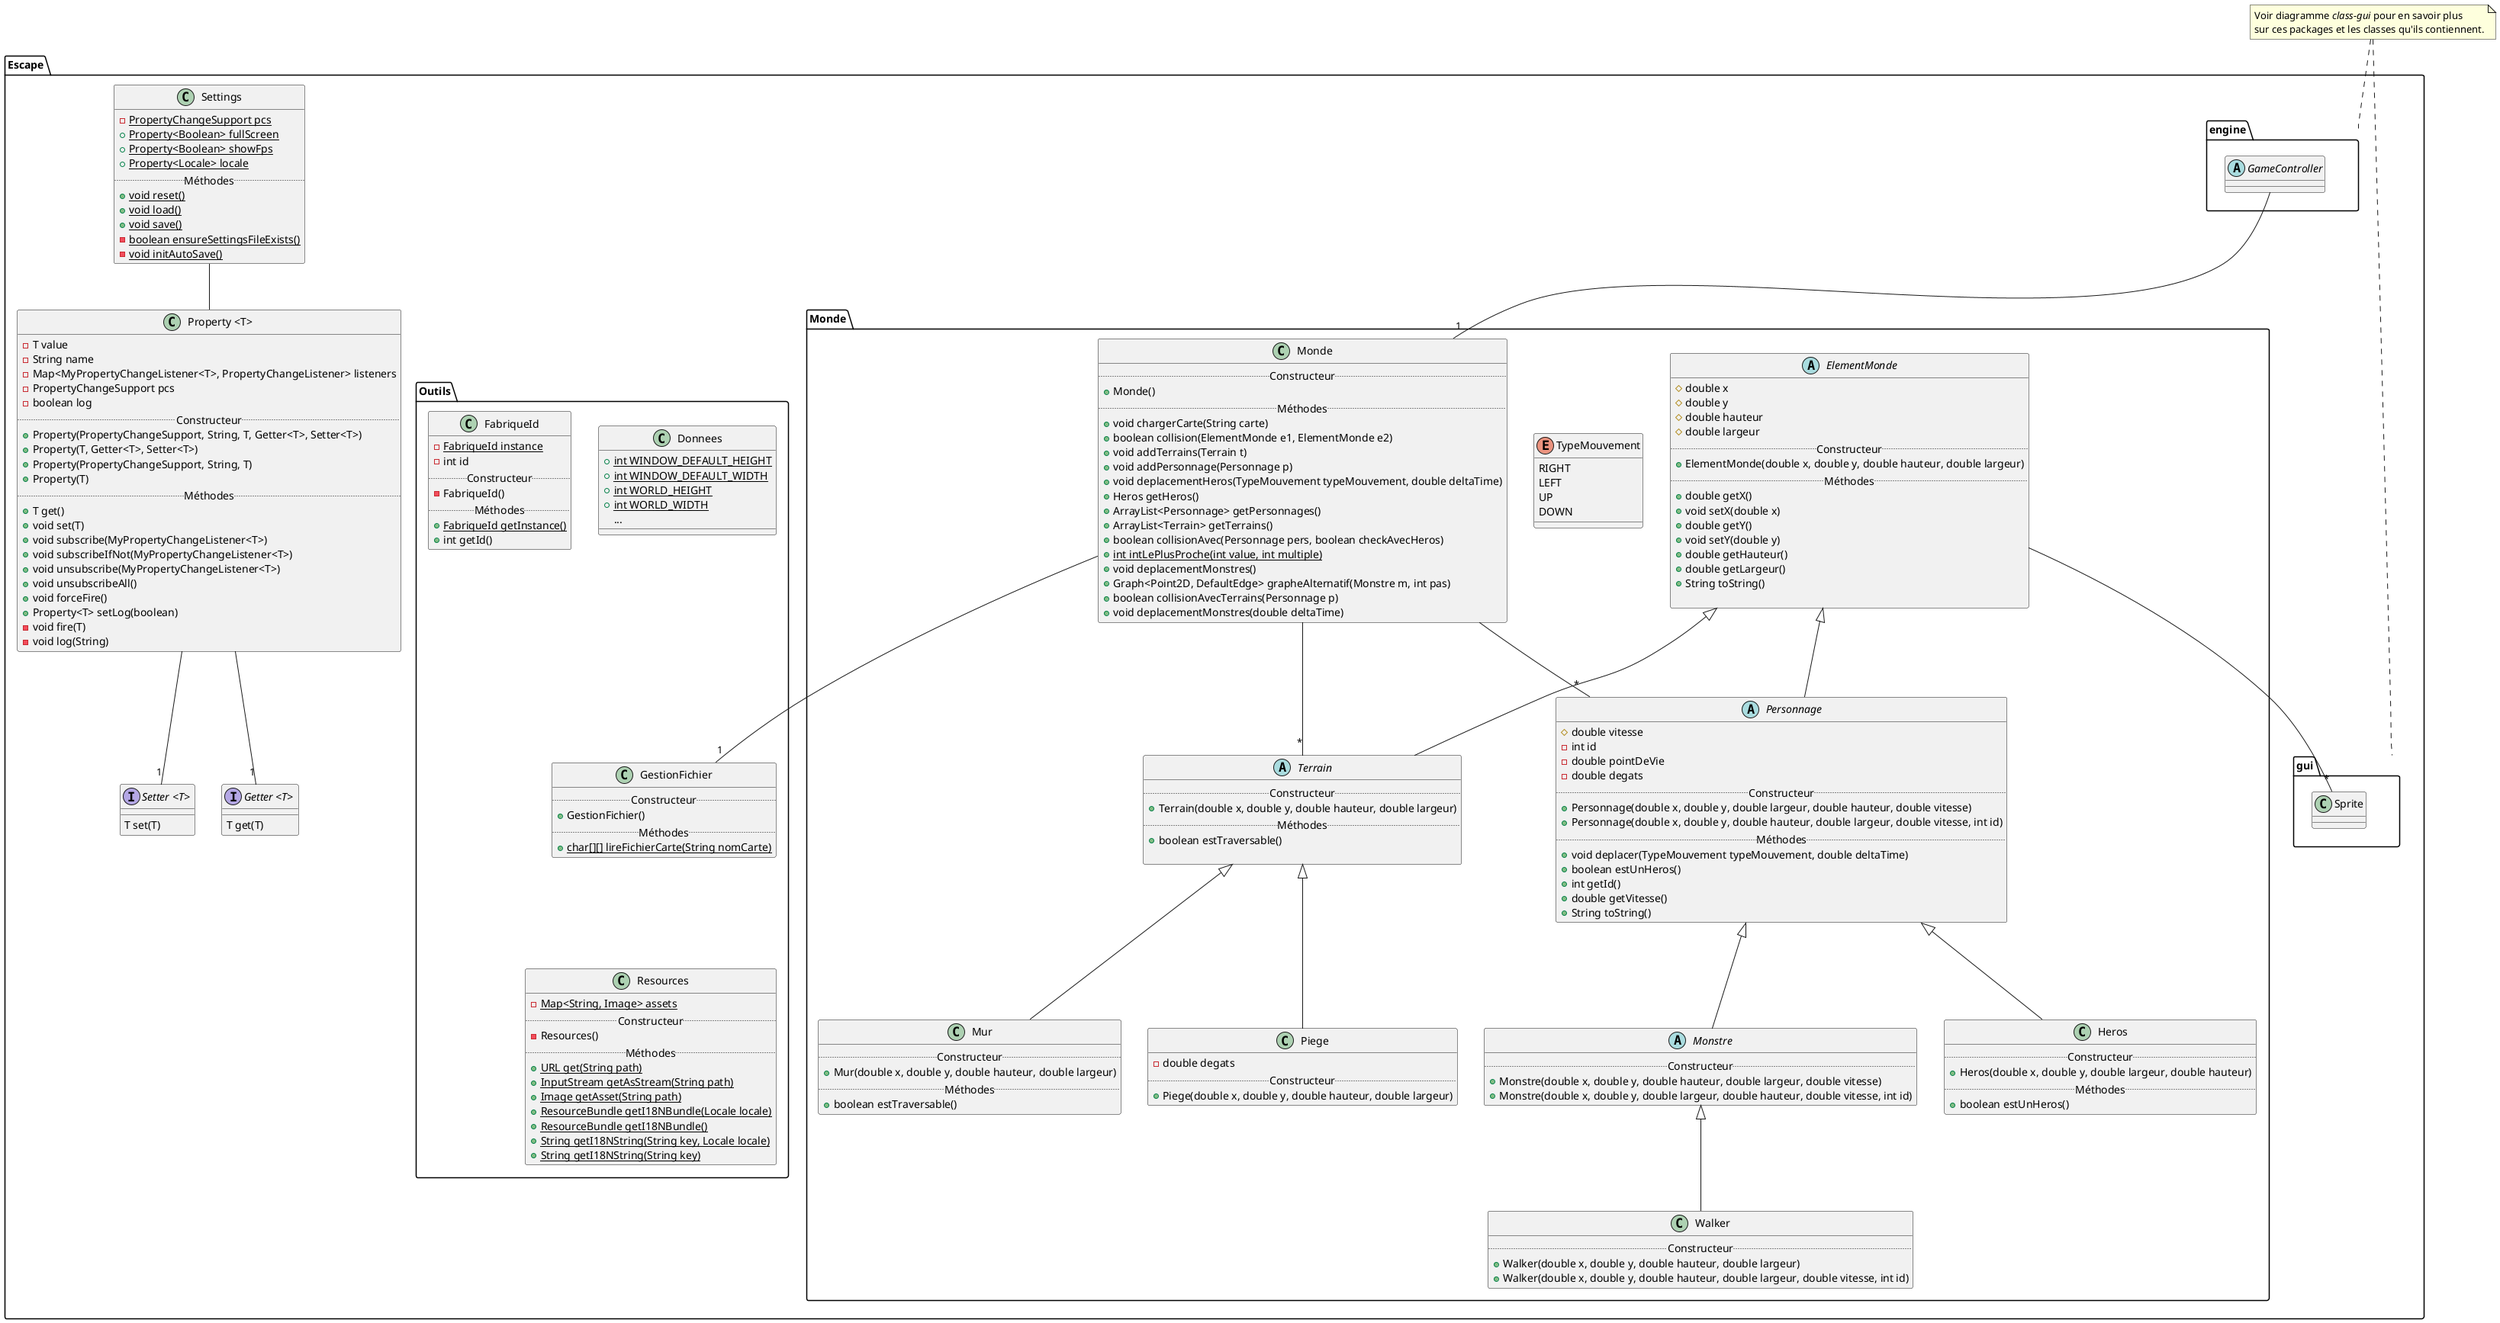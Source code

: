 @startuml
package Escape {

  package Monde {
    abstract class ElementMonde {
      # double x
      # double y
      # double hauteur
      # double largeur
      ..Constructeur..
      + ElementMonde(double x, double y, double hauteur, double largeur)
      ..Méthodes..
      + double getX()
      + void setX(double x)
      + double getY()
      + void setY(double y)
      + double getHauteur()
      + double getLargeur()
      + String toString()

    }
    abstract class Terrain {
      ..Constructeur..
      + Terrain(double x, double y, double hauteur, double largeur)
      ..Méthodes..
      + boolean estTraversable()

    }

    class Mur {
      ..Constructeur..
      + Mur(double x, double y, double hauteur, double largeur)
      ..Méthodes..
      + boolean estTraversable()
    }

    class Piege extends Terrain {
        - double degats
        ..Constructeur..
        + Piege(double x, double y, double hauteur, double largeur)
    }


    abstract class Personnage {
      # double vitesse
      - int id
      - double pointDeVie
      - double degats
      ..Constructeur..
      + Personnage(double x, double y, double largeur, double hauteur, double vitesse)
      + Personnage(double x, double y, double hauteur, double largeur, double vitesse, int id)
      ..Méthodes..
      + void deplacer(TypeMouvement typeMouvement, double deltaTime)
      + boolean estUnHeros()
      + int getId()
      + double getVitesse()
      + String toString()
    }

    enum TypeMouvement{
        RIGHT
        LEFT
        UP
        DOWN
    }

    class Heros {
      ..Constructeur..
      + Heros(double x, double y, double largeur, double hauteur)
      ..Méthodes..
      + boolean estUnHeros()
    }

    abstract class Monstre {
      ..Constructeur..
      + Monstre(double x, double y, double hauteur, double largeur, double vitesse)
      + Monstre(double x, double y, double largeur, double hauteur, double vitesse, int id)
    }

    class Walker {
      ..Constructeur..
      + Walker(double x, double y, double hauteur, double largeur)
      + Walker(double x, double y, double hauteur, double largeur, double vitesse, int id)
    }

    class Monde {
      ..Constructeur..
      + Monde()
      ..Méthodes..
      + void chargerCarte(String carte)
      + boolean collision(ElementMonde e1, ElementMonde e2)
      + void addTerrains(Terrain t)
      + void addPersonnage(Personnage p)
      + void deplacementHeros(TypeMouvement typeMouvement, double deltaTime)
      + Heros getHeros()
      + ArrayList<Personnage> getPersonnages()
      + ArrayList<Terrain> getTerrains()
      + boolean collisionAvec(Personnage pers, boolean checkAvecHeros)
      + {static} int intLePlusProche(int value, int multiple)
      + void deplacementMonstres()
      + Graph<Point2D, DefaultEdge> grapheAlternatif(Monstre m, int pas)
      + boolean collisionAvecTerrains(Personnage p)
      + void deplacementMonstres(double deltaTime)
    }
  }

  package Outils {
    class Donnees {
      + {static} int WINDOW_DEFAULT_HEIGHT
      + {static} int WINDOW_DEFAULT_WIDTH
      + {static} int WORLD_HEIGHT
      + {static} int WORLD_WIDTH
      ...
    }

    class GestionFichier {
      ..Constructeur..
      + GestionFichier()
      ..Méthodes..
      + {static} char[][] lireFichierCarte(String nomCarte)
    }

    class Resources {
      - {static} Map<String, Image> assets
      ..Constructeur..
      - Resources()
      ..Méthodes..
      + {static} URL get(String path)
      + {static} InputStream getAsStream(String path)
      + {static} Image getAsset(String path)
      + {static} ResourceBundle getI18NBundle(Locale locale)
      + {static} ResourceBundle getI18NBundle()
      + {static} String getI18NString(String key, Locale locale)
      + {static} String getI18NString(String key)
    }

    class FabriqueId {
        - {static} FabriqueId instance
        - int id
        ..Constructeur..
        - FabriqueId()
        ..Méthodes..
        + {static} FabriqueId getInstance()
        + int getId()
    }
  }

  package gui {
    class Sprite
  }

  package engine {
    abstract class GameController {
    }
  }

  class Settings {
    - {static} PropertyChangeSupport pcs
    + {static} Property<Boolean> fullScreen
    + {static} Property<Boolean> showFps
    + {static} Property<Locale> locale
    ..Méthodes..
    + {static} void reset()
    + {static} void load()
    + {static} void save()
    - {static} boolean ensureSettingsFileExists()
    - {static} void initAutoSave()
  }

  class "Property <T> " as Property {
    - T value
    - String name
    - Map<MyPropertyChangeListener<T>, PropertyChangeListener> listeners
    - PropertyChangeSupport pcs
    - boolean log
    ..Constructeur..
    + Property(PropertyChangeSupport, String, T, Getter<T>, Setter<T>)
    + Property(T, Getter<T>, Setter<T>)
    + Property(PropertyChangeSupport, String, T)
    + Property(T)
    ..Méthodes..
    + T get()
    + void set(T)
    + void subscribe(MyPropertyChangeListener<T>)
    + void subscribeIfNot(MyPropertyChangeListener<T>)
    + void unsubscribe(MyPropertyChangeListener<T>)
    + void unsubscribeAll()
    + void forceFire()
    + Property<T> setLog(boolean)
    - void fire(T)
    - void log(String)
  }

  interface "Getter <T> " as Getter {
    T get(T)
  }

  interface "Setter <T> " as Setter {
    T set(T)
  }
}

note "Voir diagramme <i>class-gui</i> pour en savoir plus\nsur ces packages et les classes qu'ils contiennent." as N_gui
N_gui .. engine
N_gui .. gui


' force layout
Resources -[hidden]up-> GestionFichier
GestionFichier -[hidden]up-> Donnees
engine -[hidden]right-> gui


GameController -- "1" Escape.Monde.Monde
Personnage -up-|> ElementMonde
Heros -up-|> Personnage
Monstre -up-|> Personnage
Walker -up-|> Monstre

Terrain -up-|> ElementMonde
Mur -up-|> Terrain


Escape.Monde.Monde -- "*" Personnage
Escape.Monde.Monde -- "*" Terrain

Escape.Monde.Monde -- "1" GestionFichier

ElementMonde --"*" Escape.gui.Sprite

' settings
Settings -- Property
Property --"1" Getter
Property --"1" Setter


@enduml
